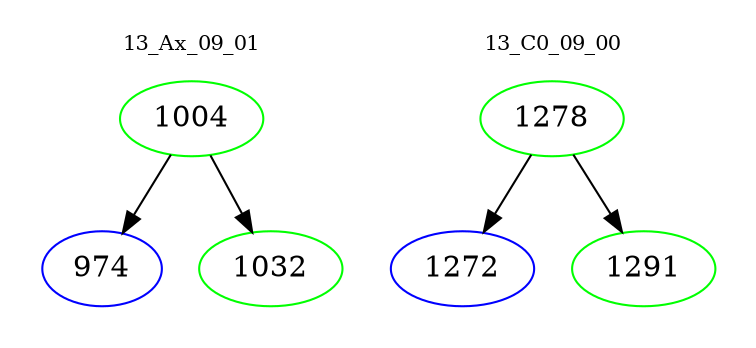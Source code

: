 digraph{
subgraph cluster_0 {
color = white
label = "13_Ax_09_01";
fontsize=10;
T0_1004 [label="1004", color="green"]
T0_1004 -> T0_974 [color="black"]
T0_974 [label="974", color="blue"]
T0_1004 -> T0_1032 [color="black"]
T0_1032 [label="1032", color="green"]
}
subgraph cluster_1 {
color = white
label = "13_C0_09_00";
fontsize=10;
T1_1278 [label="1278", color="green"]
T1_1278 -> T1_1272 [color="black"]
T1_1272 [label="1272", color="blue"]
T1_1278 -> T1_1291 [color="black"]
T1_1291 [label="1291", color="green"]
}
}
